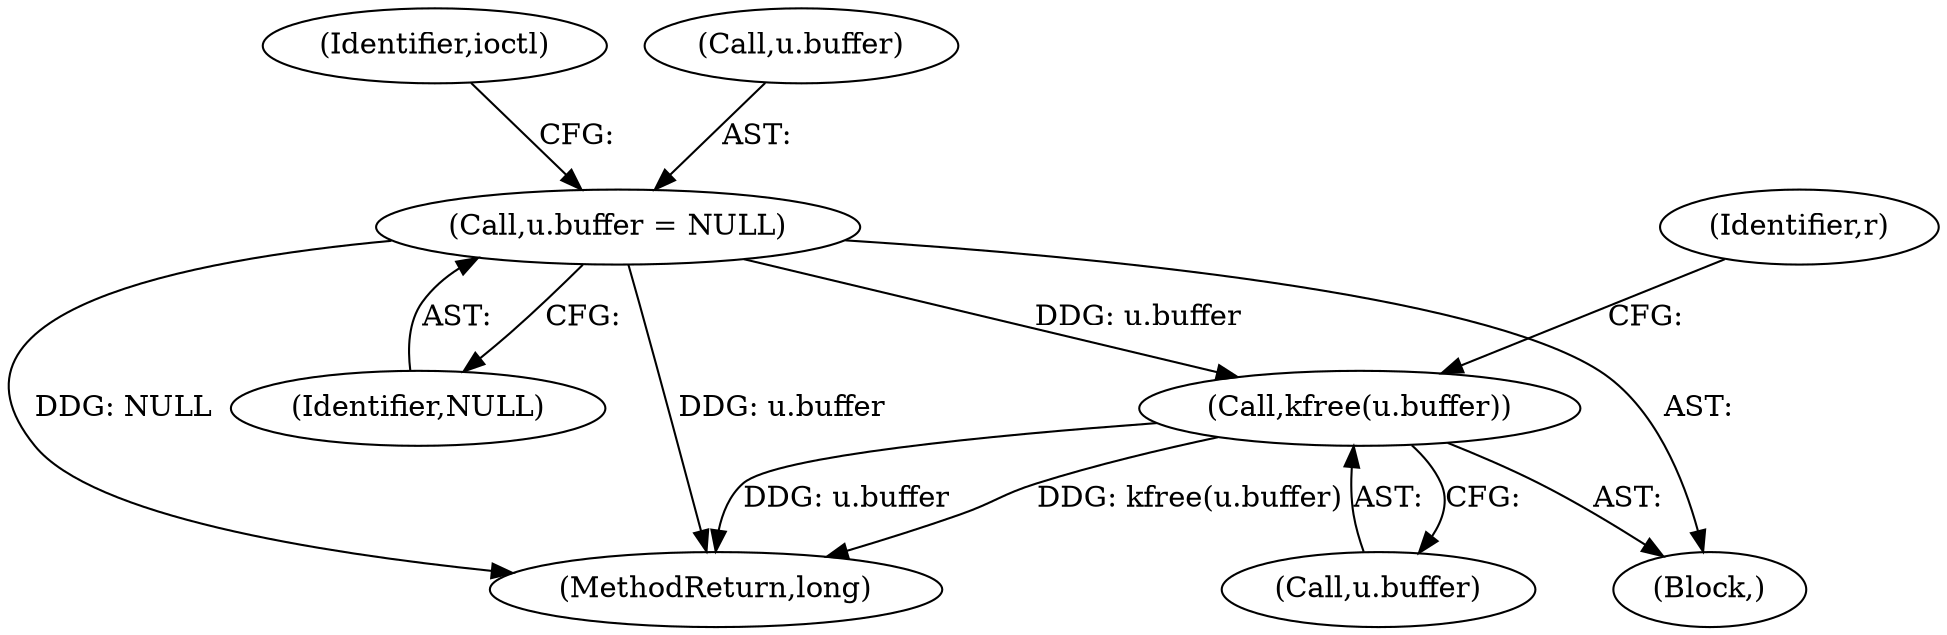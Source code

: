 digraph "0_linux_fda4e2e85589191b123d31cdc21fd33ee70f50fd_3@API" {
"1000789" [label="(Call,kfree(u.buffer))"];
"1000119" [label="(Call,u.buffer = NULL)"];
"1000104" [label="(Block,)"];
"1000794" [label="(Identifier,r)"];
"1000795" [label="(MethodReturn,long)"];
"1000125" [label="(Identifier,ioctl)"];
"1000119" [label="(Call,u.buffer = NULL)"];
"1000790" [label="(Call,u.buffer)"];
"1000123" [label="(Identifier,NULL)"];
"1000789" [label="(Call,kfree(u.buffer))"];
"1000120" [label="(Call,u.buffer)"];
"1000789" -> "1000104"  [label="AST: "];
"1000789" -> "1000790"  [label="CFG: "];
"1000790" -> "1000789"  [label="AST: "];
"1000794" -> "1000789"  [label="CFG: "];
"1000789" -> "1000795"  [label="DDG: kfree(u.buffer)"];
"1000789" -> "1000795"  [label="DDG: u.buffer"];
"1000119" -> "1000789"  [label="DDG: u.buffer"];
"1000119" -> "1000104"  [label="AST: "];
"1000119" -> "1000123"  [label="CFG: "];
"1000120" -> "1000119"  [label="AST: "];
"1000123" -> "1000119"  [label="AST: "];
"1000125" -> "1000119"  [label="CFG: "];
"1000119" -> "1000795"  [label="DDG: NULL"];
"1000119" -> "1000795"  [label="DDG: u.buffer"];
}
